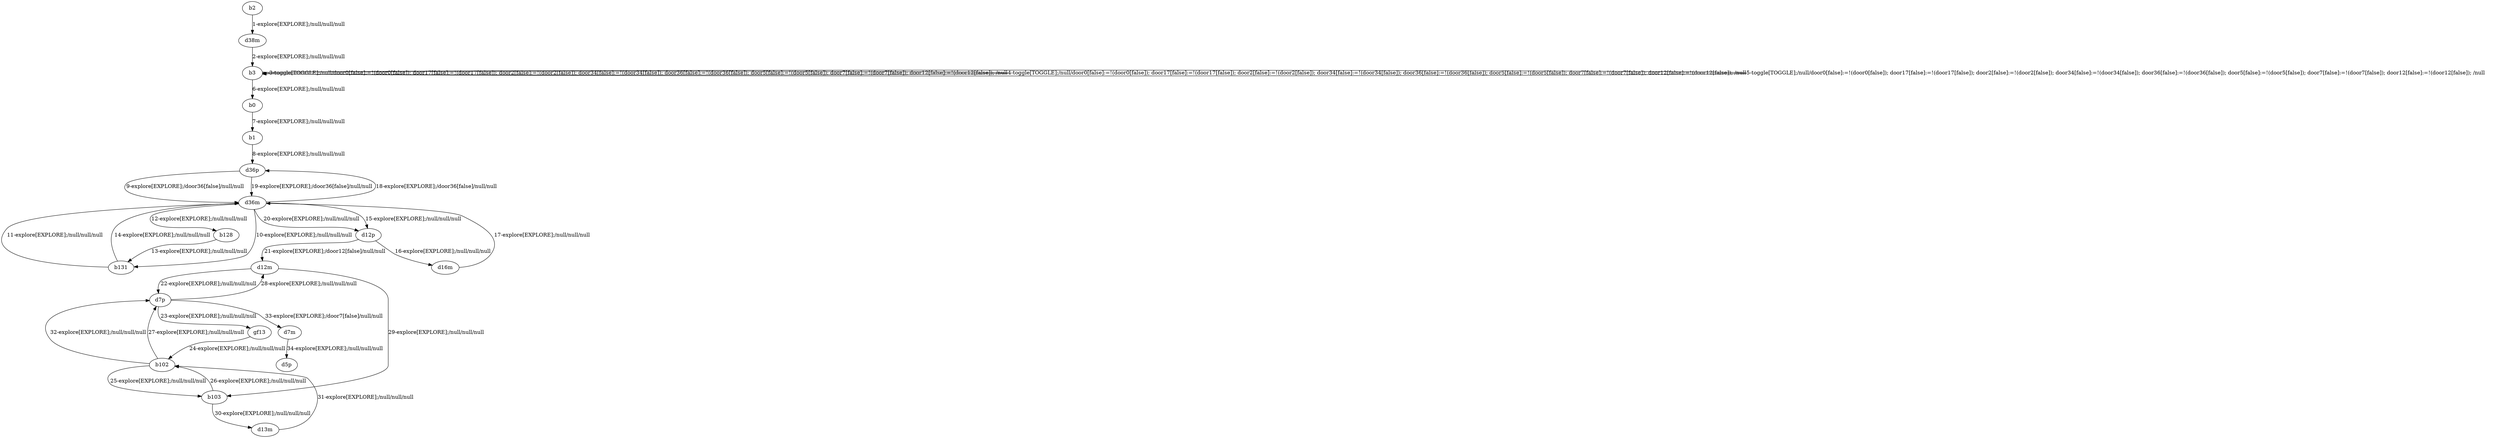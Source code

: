 # Total number of goals covered by this test: 1
# b102 --> b103

digraph g {
"b2" -> "d38m" [label = "1-explore[EXPLORE];/null/null/null"];
"d38m" -> "b3" [label = "2-explore[EXPLORE];/null/null/null"];
"b3" -> "b3" [label = "3-toggle[TOGGLE];/null/door0[false]:=!(door0[false]); door17[false]:=!(door17[false]); door2[false]:=!(door2[false]); door34[false]:=!(door34[false]); door36[false]:=!(door36[false]); door5[false]:=!(door5[false]); door7[false]:=!(door7[false]); door12[false]:=!(door12[false]); /null"];
"b3" -> "b3" [label = "4-toggle[TOGGLE];/null/door0[false]:=!(door0[false]); door17[false]:=!(door17[false]); door2[false]:=!(door2[false]); door34[false]:=!(door34[false]); door36[false]:=!(door36[false]); door5[false]:=!(door5[false]); door7[false]:=!(door7[false]); door12[false]:=!(door12[false]); /null"];
"b3" -> "b3" [label = "5-toggle[TOGGLE];/null/door0[false]:=!(door0[false]); door17[false]:=!(door17[false]); door2[false]:=!(door2[false]); door34[false]:=!(door34[false]); door36[false]:=!(door36[false]); door5[false]:=!(door5[false]); door7[false]:=!(door7[false]); door12[false]:=!(door12[false]); /null"];
"b3" -> "b0" [label = "6-explore[EXPLORE];/null/null/null"];
"b0" -> "b1" [label = "7-explore[EXPLORE];/null/null/null"];
"b1" -> "d36p" [label = "8-explore[EXPLORE];/null/null/null"];
"d36p" -> "d36m" [label = "9-explore[EXPLORE];/door36[false]/null/null"];
"d36m" -> "b131" [label = "10-explore[EXPLORE];/null/null/null"];
"b131" -> "d36m" [label = "11-explore[EXPLORE];/null/null/null"];
"d36m" -> "b128" [label = "12-explore[EXPLORE];/null/null/null"];
"b128" -> "b131" [label = "13-explore[EXPLORE];/null/null/null"];
"b131" -> "d36m" [label = "14-explore[EXPLORE];/null/null/null"];
"d36m" -> "d12p" [label = "15-explore[EXPLORE];/null/null/null"];
"d12p" -> "d16m" [label = "16-explore[EXPLORE];/null/null/null"];
"d16m" -> "d36m" [label = "17-explore[EXPLORE];/null/null/null"];
"d36m" -> "d36p" [label = "18-explore[EXPLORE];/door36[false]/null/null"];
"d36p" -> "d36m" [label = "19-explore[EXPLORE];/door36[false]/null/null"];
"d36m" -> "d12p" [label = "20-explore[EXPLORE];/null/null/null"];
"d12p" -> "d12m" [label = "21-explore[EXPLORE];/door12[false]/null/null"];
"d12m" -> "d7p" [label = "22-explore[EXPLORE];/null/null/null"];
"d7p" -> "gf13" [label = "23-explore[EXPLORE];/null/null/null"];
"gf13" -> "b102" [label = "24-explore[EXPLORE];/null/null/null"];
"b102" -> "b103" [label = "25-explore[EXPLORE];/null/null/null"];
"b103" -> "b102" [label = "26-explore[EXPLORE];/null/null/null"];
"b102" -> "d7p" [label = "27-explore[EXPLORE];/null/null/null"];
"d7p" -> "d12m" [label = "28-explore[EXPLORE];/null/null/null"];
"d12m" -> "b103" [label = "29-explore[EXPLORE];/null/null/null"];
"b103" -> "d13m" [label = "30-explore[EXPLORE];/null/null/null"];
"d13m" -> "b102" [label = "31-explore[EXPLORE];/null/null/null"];
"b102" -> "d7p" [label = "32-explore[EXPLORE];/null/null/null"];
"d7p" -> "d7m" [label = "33-explore[EXPLORE];/door7[false]/null/null"];
"d7m" -> "d5p" [label = "34-explore[EXPLORE];/null/null/null"];
}